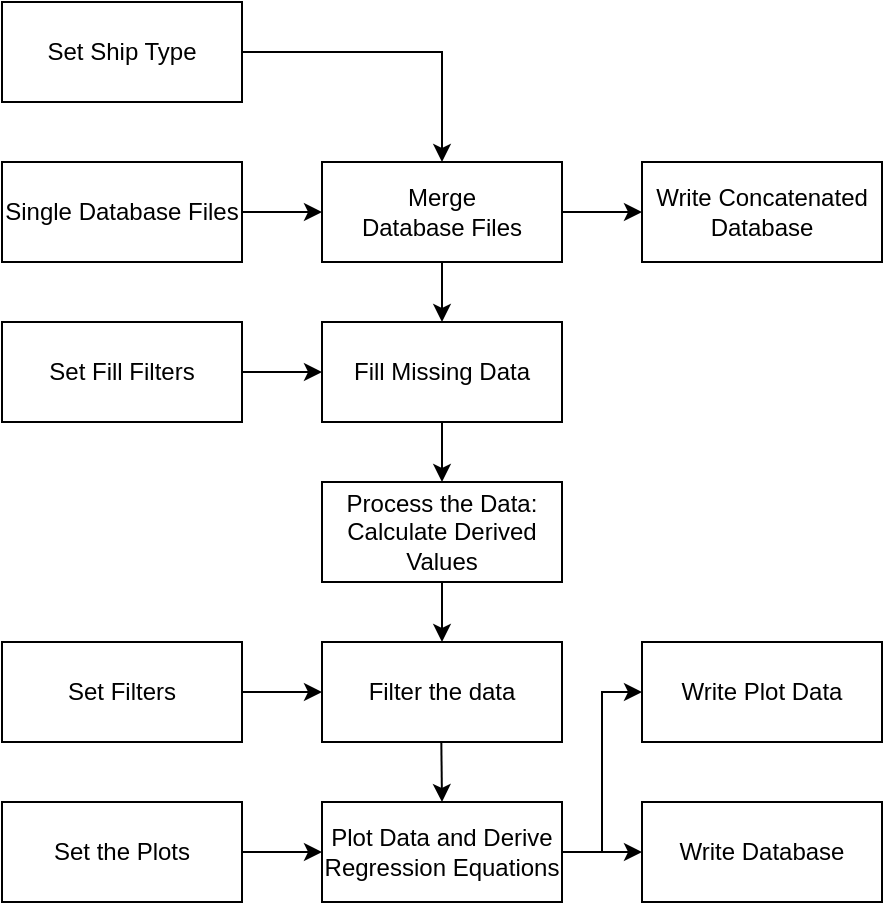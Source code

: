 <mxfile version="11.1.4" type="device"><diagram id="gmKzEdHmcSL3Y0DYVi-t" name="Page-1"><mxGraphModel dx="716" dy="445" grid="1" gridSize="10" guides="1" tooltips="1" connect="1" arrows="1" fold="1" page="1" pageScale="1" pageWidth="827" pageHeight="1169" math="0" shadow="0"><root><mxCell id="0"/><mxCell id="1" parent="0"/><mxCell id="P7hr2qOazk0CHZQKhe_X-16" value="" style="edgeStyle=orthogonalEdgeStyle;rounded=0;orthogonalLoop=1;jettySize=auto;html=1;" edge="1" parent="1" source="P7hr2qOazk0CHZQKhe_X-2" target="P7hr2qOazk0CHZQKhe_X-3"><mxGeometry relative="1" as="geometry"/></mxCell><mxCell id="P7hr2qOazk0CHZQKhe_X-33" value="" style="edgeStyle=orthogonalEdgeStyle;rounded=0;orthogonalLoop=1;jettySize=auto;html=1;" edge="1" parent="1" source="P7hr2qOazk0CHZQKhe_X-2" target="P7hr2qOazk0CHZQKhe_X-6"><mxGeometry relative="1" as="geometry"/></mxCell><mxCell id="P7hr2qOazk0CHZQKhe_X-2" value="Merge&lt;br&gt;Database Files" style="rounded=0;whiteSpace=wrap;html=1;" vertex="1" parent="1"><mxGeometry x="360" y="200" width="120" height="50" as="geometry"/></mxCell><mxCell id="P7hr2qOazk0CHZQKhe_X-3" value="Write Concatenated Database" style="rounded=0;whiteSpace=wrap;html=1;" vertex="1" parent="1"><mxGeometry x="520" y="200" width="120" height="50" as="geometry"/></mxCell><mxCell id="P7hr2qOazk0CHZQKhe_X-19" value="" style="edgeStyle=orthogonalEdgeStyle;rounded=0;orthogonalLoop=1;jettySize=auto;html=1;" edge="1" parent="1" source="P7hr2qOazk0CHZQKhe_X-6" target="P7hr2qOazk0CHZQKhe_X-12"><mxGeometry relative="1" as="geometry"/></mxCell><mxCell id="P7hr2qOazk0CHZQKhe_X-6" value="Fill Missing Data" style="rounded=0;whiteSpace=wrap;html=1;" vertex="1" parent="1"><mxGeometry x="360" y="280" width="120" height="50" as="geometry"/></mxCell><mxCell id="P7hr2qOazk0CHZQKhe_X-23" value="" style="edgeStyle=orthogonalEdgeStyle;rounded=0;orthogonalLoop=1;jettySize=auto;html=1;" edge="1" parent="1" source="P7hr2qOazk0CHZQKhe_X-8" target="P7hr2qOazk0CHZQKhe_X-21"><mxGeometry relative="1" as="geometry"/></mxCell><mxCell id="P7hr2qOazk0CHZQKhe_X-8" value="Set Filters" style="rounded=0;whiteSpace=wrap;html=1;" vertex="1" parent="1"><mxGeometry x="200" y="440" width="120" height="50" as="geometry"/></mxCell><mxCell id="P7hr2qOazk0CHZQKhe_X-18" value="" style="edgeStyle=orthogonalEdgeStyle;rounded=0;orthogonalLoop=1;jettySize=auto;html=1;" edge="1" parent="1" source="P7hr2qOazk0CHZQKhe_X-10" target="P7hr2qOazk0CHZQKhe_X-6"><mxGeometry relative="1" as="geometry"/></mxCell><mxCell id="P7hr2qOazk0CHZQKhe_X-10" value="Set Fill Filters" style="rounded=0;whiteSpace=wrap;html=1;" vertex="1" parent="1"><mxGeometry x="200" y="280" width="120" height="50" as="geometry"/></mxCell><mxCell id="P7hr2qOazk0CHZQKhe_X-20" value="" style="edgeStyle=orthogonalEdgeStyle;rounded=0;orthogonalLoop=1;jettySize=auto;html=1;entryX=0.5;entryY=0;entryDx=0;entryDy=0;" edge="1" parent="1" source="P7hr2qOazk0CHZQKhe_X-12" target="P7hr2qOazk0CHZQKhe_X-21"><mxGeometry relative="1" as="geometry"><mxPoint x="440" y="430" as="targetPoint"/></mxGeometry></mxCell><mxCell id="P7hr2qOazk0CHZQKhe_X-12" value="Process the Data:&lt;br&gt;Calculate Derived Values" style="rounded=0;whiteSpace=wrap;html=1;" vertex="1" parent="1"><mxGeometry x="360" y="360" width="120" height="50" as="geometry"/></mxCell><mxCell id="P7hr2qOazk0CHZQKhe_X-21" value="Filter the data" style="rounded=0;whiteSpace=wrap;html=1;" vertex="1" parent="1"><mxGeometry x="360" y="440" width="120" height="50" as="geometry"/></mxCell><mxCell id="P7hr2qOazk0CHZQKhe_X-25" value="" style="edgeStyle=orthogonalEdgeStyle;rounded=0;orthogonalLoop=1;jettySize=auto;html=1;" edge="1" parent="1" source="P7hr2qOazk0CHZQKhe_X-24" target="P7hr2qOazk0CHZQKhe_X-2"><mxGeometry relative="1" as="geometry"/></mxCell><mxCell id="P7hr2qOazk0CHZQKhe_X-24" value="Single Database Files" style="rounded=0;whiteSpace=wrap;html=1;" vertex="1" parent="1"><mxGeometry x="200" y="200" width="120" height="50" as="geometry"/></mxCell><mxCell id="P7hr2qOazk0CHZQKhe_X-32" value="" style="edgeStyle=orthogonalEdgeStyle;rounded=0;orthogonalLoop=1;jettySize=auto;html=1;exitX=1;exitY=0.5;exitDx=0;exitDy=0;entryX=0;entryY=0.5;entryDx=0;entryDy=0;" edge="1" parent="1" source="P7hr2qOazk0CHZQKhe_X-26" target="P7hr2qOazk0CHZQKhe_X-31"><mxGeometry relative="1" as="geometry"><mxPoint x="480" y="465" as="sourcePoint"/><Array as="points"><mxPoint x="500" y="545"/><mxPoint x="500" y="465"/></Array></mxGeometry></mxCell><mxCell id="P7hr2qOazk0CHZQKhe_X-26" value="Plot Data and Derive Regression Equations" style="rounded=0;whiteSpace=wrap;html=1;" vertex="1" parent="1"><mxGeometry x="360" y="520" width="120" height="50" as="geometry"/></mxCell><mxCell id="P7hr2qOazk0CHZQKhe_X-27" value="" style="edgeStyle=orthogonalEdgeStyle;rounded=0;orthogonalLoop=1;jettySize=auto;html=1;" edge="1" source="P7hr2qOazk0CHZQKhe_X-28" target="P7hr2qOazk0CHZQKhe_X-26" parent="1"><mxGeometry relative="1" as="geometry"/></mxCell><mxCell id="P7hr2qOazk0CHZQKhe_X-28" value="Set the Plots" style="rounded=0;whiteSpace=wrap;html=1;" vertex="1" parent="1"><mxGeometry x="200" y="520" width="120" height="50" as="geometry"/></mxCell><mxCell id="P7hr2qOazk0CHZQKhe_X-29" value="" style="edgeStyle=orthogonalEdgeStyle;rounded=0;orthogonalLoop=1;jettySize=auto;html=1;entryX=0.5;entryY=0;entryDx=0;entryDy=0;" edge="1" target="P7hr2qOazk0CHZQKhe_X-26" parent="1"><mxGeometry relative="1" as="geometry"><mxPoint x="419.667" y="490" as="sourcePoint"/><mxPoint x="440" y="510" as="targetPoint"/></mxGeometry></mxCell><mxCell id="P7hr2qOazk0CHZQKhe_X-31" value="Write Plot Data" style="rounded=0;whiteSpace=wrap;html=1;" vertex="1" parent="1"><mxGeometry x="520" y="440" width="120" height="50" as="geometry"/></mxCell><mxCell id="P7hr2qOazk0CHZQKhe_X-34" value="" style="edgeStyle=orthogonalEdgeStyle;rounded=0;orthogonalLoop=1;jettySize=auto;html=1;" edge="1" parent="1" target="P7hr2qOazk0CHZQKhe_X-35"><mxGeometry relative="1" as="geometry"><mxPoint x="480" y="545" as="sourcePoint"/><Array as="points"><mxPoint x="580" y="545"/></Array></mxGeometry></mxCell><mxCell id="P7hr2qOazk0CHZQKhe_X-35" value="Write Database" style="rounded=0;whiteSpace=wrap;html=1;" vertex="1" parent="1"><mxGeometry x="520" y="520" width="120" height="50" as="geometry"/></mxCell><mxCell id="P7hr2qOazk0CHZQKhe_X-38" value="" style="edgeStyle=orthogonalEdgeStyle;rounded=0;orthogonalLoop=1;jettySize=auto;html=1;entryX=0.5;entryY=0;entryDx=0;entryDy=0;" edge="1" parent="1" source="P7hr2qOazk0CHZQKhe_X-36" target="P7hr2qOazk0CHZQKhe_X-2"><mxGeometry relative="1" as="geometry"><mxPoint x="400" y="145" as="targetPoint"/></mxGeometry></mxCell><mxCell id="P7hr2qOazk0CHZQKhe_X-36" value="Set Ship Type" style="rounded=0;whiteSpace=wrap;html=1;" vertex="1" parent="1"><mxGeometry x="200" y="120" width="120" height="50" as="geometry"/></mxCell></root></mxGraphModel></diagram></mxfile>